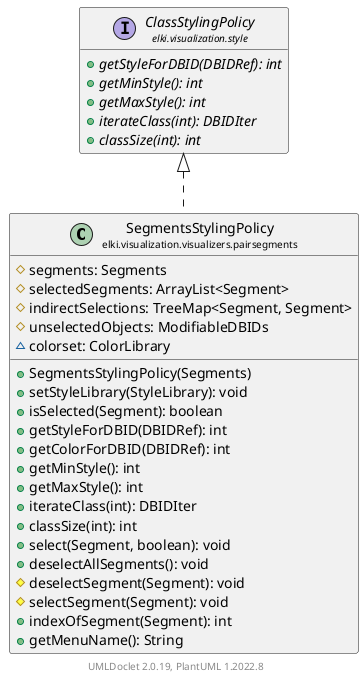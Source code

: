 @startuml
    remove .*\.(Instance|Par|Parameterizer|Factory)$
    set namespaceSeparator none
    hide empty fields
    hide empty methods

    class "<size:14>SegmentsStylingPolicy\n<size:10>elki.visualization.visualizers.pairsegments" as elki.visualization.visualizers.pairsegments.SegmentsStylingPolicy [[SegmentsStylingPolicy.html]] {
        #segments: Segments
        #selectedSegments: ArrayList<Segment>
        #indirectSelections: TreeMap<Segment, Segment>
        #unselectedObjects: ModifiableDBIDs
        ~colorset: ColorLibrary
        +SegmentsStylingPolicy(Segments)
        +setStyleLibrary(StyleLibrary): void
        +isSelected(Segment): boolean
        +getStyleForDBID(DBIDRef): int
        +getColorForDBID(DBIDRef): int
        +getMinStyle(): int
        +getMaxStyle(): int
        +iterateClass(int): DBIDIter
        +classSize(int): int
        +select(Segment, boolean): void
        +deselectAllSegments(): void
        #deselectSegment(Segment): void
        #selectSegment(Segment): void
        +indexOfSegment(Segment): int
        +getMenuName(): String
    }

    interface "<size:14>ClassStylingPolicy\n<size:10>elki.visualization.style" as elki.visualization.style.ClassStylingPolicy [[../../style/ClassStylingPolicy.html]] {
        {abstract} +getStyleForDBID(DBIDRef): int
        {abstract} +getMinStyle(): int
        {abstract} +getMaxStyle(): int
        {abstract} +iterateClass(int): DBIDIter
        {abstract} +classSize(int): int
    }

    elki.visualization.style.ClassStylingPolicy <|.. elki.visualization.visualizers.pairsegments.SegmentsStylingPolicy

    center footer UMLDoclet 2.0.19, PlantUML 1.2022.8
@enduml
